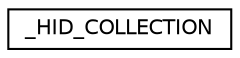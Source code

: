 digraph "Graphical Class Hierarchy"
{
  edge [fontname="Helvetica",fontsize="10",labelfontname="Helvetica",labelfontsize="10"];
  node [fontname="Helvetica",fontsize="10",shape=record];
  rankdir="LR";
  Node1 [label="_HID_COLLECTION",height=0.2,width=0.4,color="black", fillcolor="white", style="filled",URL="$struct___h_i_d___c_o_l_l_e_c_t_i_o_n.html"];
}
